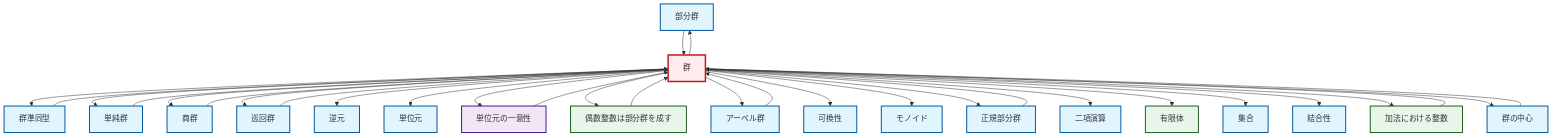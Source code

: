 graph TD
    classDef definition fill:#e1f5fe,stroke:#01579b,stroke-width:2px
    classDef theorem fill:#f3e5f5,stroke:#4a148c,stroke-width:2px
    classDef axiom fill:#fff3e0,stroke:#e65100,stroke-width:2px
    classDef example fill:#e8f5e9,stroke:#1b5e20,stroke-width:2px
    classDef current fill:#ffebee,stroke:#b71c1c,stroke-width:3px
    ex-finite-field["有限体"]:::example
    def-subgroup["部分群"]:::definition
    def-center-of-group["群の中心"]:::definition
    def-monoid["モノイド"]:::definition
    def-quotient-group["商群"]:::definition
    def-associativity["結合性"]:::definition
    thm-unique-identity["単位元の一意性"]:::theorem
    def-abelian-group["アーベル群"]:::definition
    def-cyclic-group["巡回群"]:::definition
    def-identity-element["単位元"]:::definition
    ex-integers-addition["加法における整数"]:::example
    def-commutativity["可換性"]:::definition
    def-group["群"]:::definition
    def-inverse-element["逆元"]:::definition
    ex-even-integers-subgroup["偶数整数は部分群を成す"]:::example
    def-set["集合"]:::definition
    def-homomorphism["群準同型"]:::definition
    def-normal-subgroup["正規部分群"]:::definition
    def-simple-group["単純群"]:::definition
    def-binary-operation["二項演算"]:::definition
    def-group --> def-homomorphism
    def-quotient-group --> def-group
    def-group --> def-simple-group
    ex-integers-addition --> def-group
    def-group --> def-quotient-group
    def-group --> def-cyclic-group
    def-group --> def-subgroup
    def-group --> def-inverse-element
    thm-unique-identity --> def-group
    def-group --> def-identity-element
    def-group --> thm-unique-identity
    def-group --> ex-even-integers-subgroup
    def-group --> def-abelian-group
    def-group --> def-commutativity
    def-abelian-group --> def-group
    def-group --> def-monoid
    def-simple-group --> def-group
    def-normal-subgroup --> def-group
    def-group --> def-normal-subgroup
    def-homomorphism --> def-group
    def-group --> def-binary-operation
    def-group --> ex-finite-field
    def-group --> def-set
    def-subgroup --> def-group
    ex-even-integers-subgroup --> def-group
    def-group --> def-associativity
    def-center-of-group --> def-group
    def-group --> ex-integers-addition
    def-cyclic-group --> def-group
    def-group --> def-center-of-group
    class def-group current